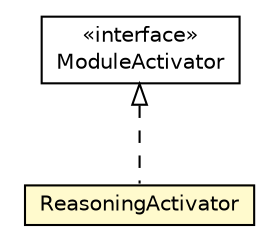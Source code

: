 #!/usr/local/bin/dot
#
# Class diagram 
# Generated by UMLGraph version R5_6-24-gf6e263 (http://www.umlgraph.org/)
#

digraph G {
	edge [fontname="Helvetica",fontsize=10,labelfontname="Helvetica",labelfontsize=10];
	node [fontname="Helvetica",fontsize=10,shape=plaintext];
	nodesep=0.25;
	ranksep=0.5;
	// org.universAAL.middleware.container.ModuleActivator
	c6795875 [label=<<table title="org.universAAL.middleware.container.ModuleActivator" border="0" cellborder="1" cellspacing="0" cellpadding="2" port="p" href="../middleware/container/ModuleActivator.html">
		<tr><td><table border="0" cellspacing="0" cellpadding="1">
<tr><td align="center" balign="center"> &#171;interface&#187; </td></tr>
<tr><td align="center" balign="center"> ModuleActivator </td></tr>
		</table></td></tr>
		</table>>, URL="../middleware/container/ModuleActivator.html", fontname="Helvetica", fontcolor="black", fontsize=10.0];
	// org.universAAL.ontology.ReasoningActivator
	c6796412 [label=<<table title="org.universAAL.ontology.ReasoningActivator" border="0" cellborder="1" cellspacing="0" cellpadding="2" port="p" bgcolor="lemonChiffon" href="./ReasoningActivator.html">
		<tr><td><table border="0" cellspacing="0" cellpadding="1">
<tr><td align="center" balign="center"> ReasoningActivator </td></tr>
		</table></td></tr>
		</table>>, URL="./ReasoningActivator.html", fontname="Helvetica", fontcolor="black", fontsize=10.0];
	//org.universAAL.ontology.ReasoningActivator implements org.universAAL.middleware.container.ModuleActivator
	c6795875:p -> c6796412:p [dir=back,arrowtail=empty,style=dashed];
}

